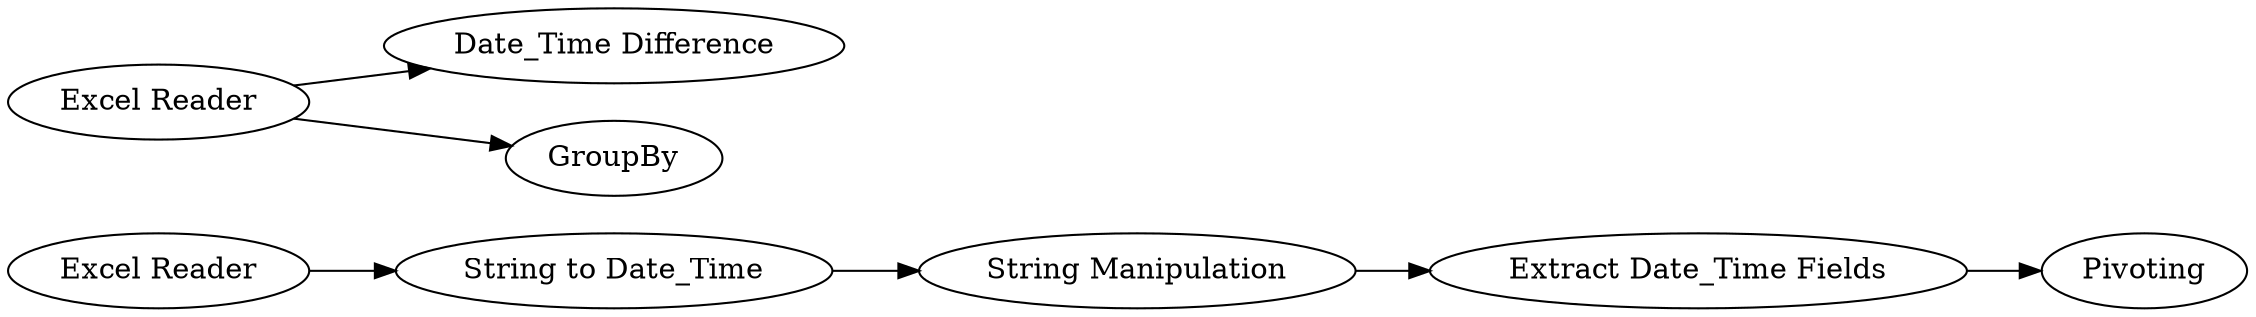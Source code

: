 digraph {
	7 -> 8
	4 -> 5
	5 -> 6
	1 -> 2
	6 -> 7
	1 -> 3
	5 [label="String to Date_Time"]
	1 [label="Excel Reader"]
	7 [label="Extract Date_Time Fields"]
	4 [label="Excel Reader"]
	6 [label="String Manipulation"]
	8 [label=Pivoting]
	3 [label=GroupBy]
	2 [label="Date_Time Difference"]
	rankdir=LR
}
